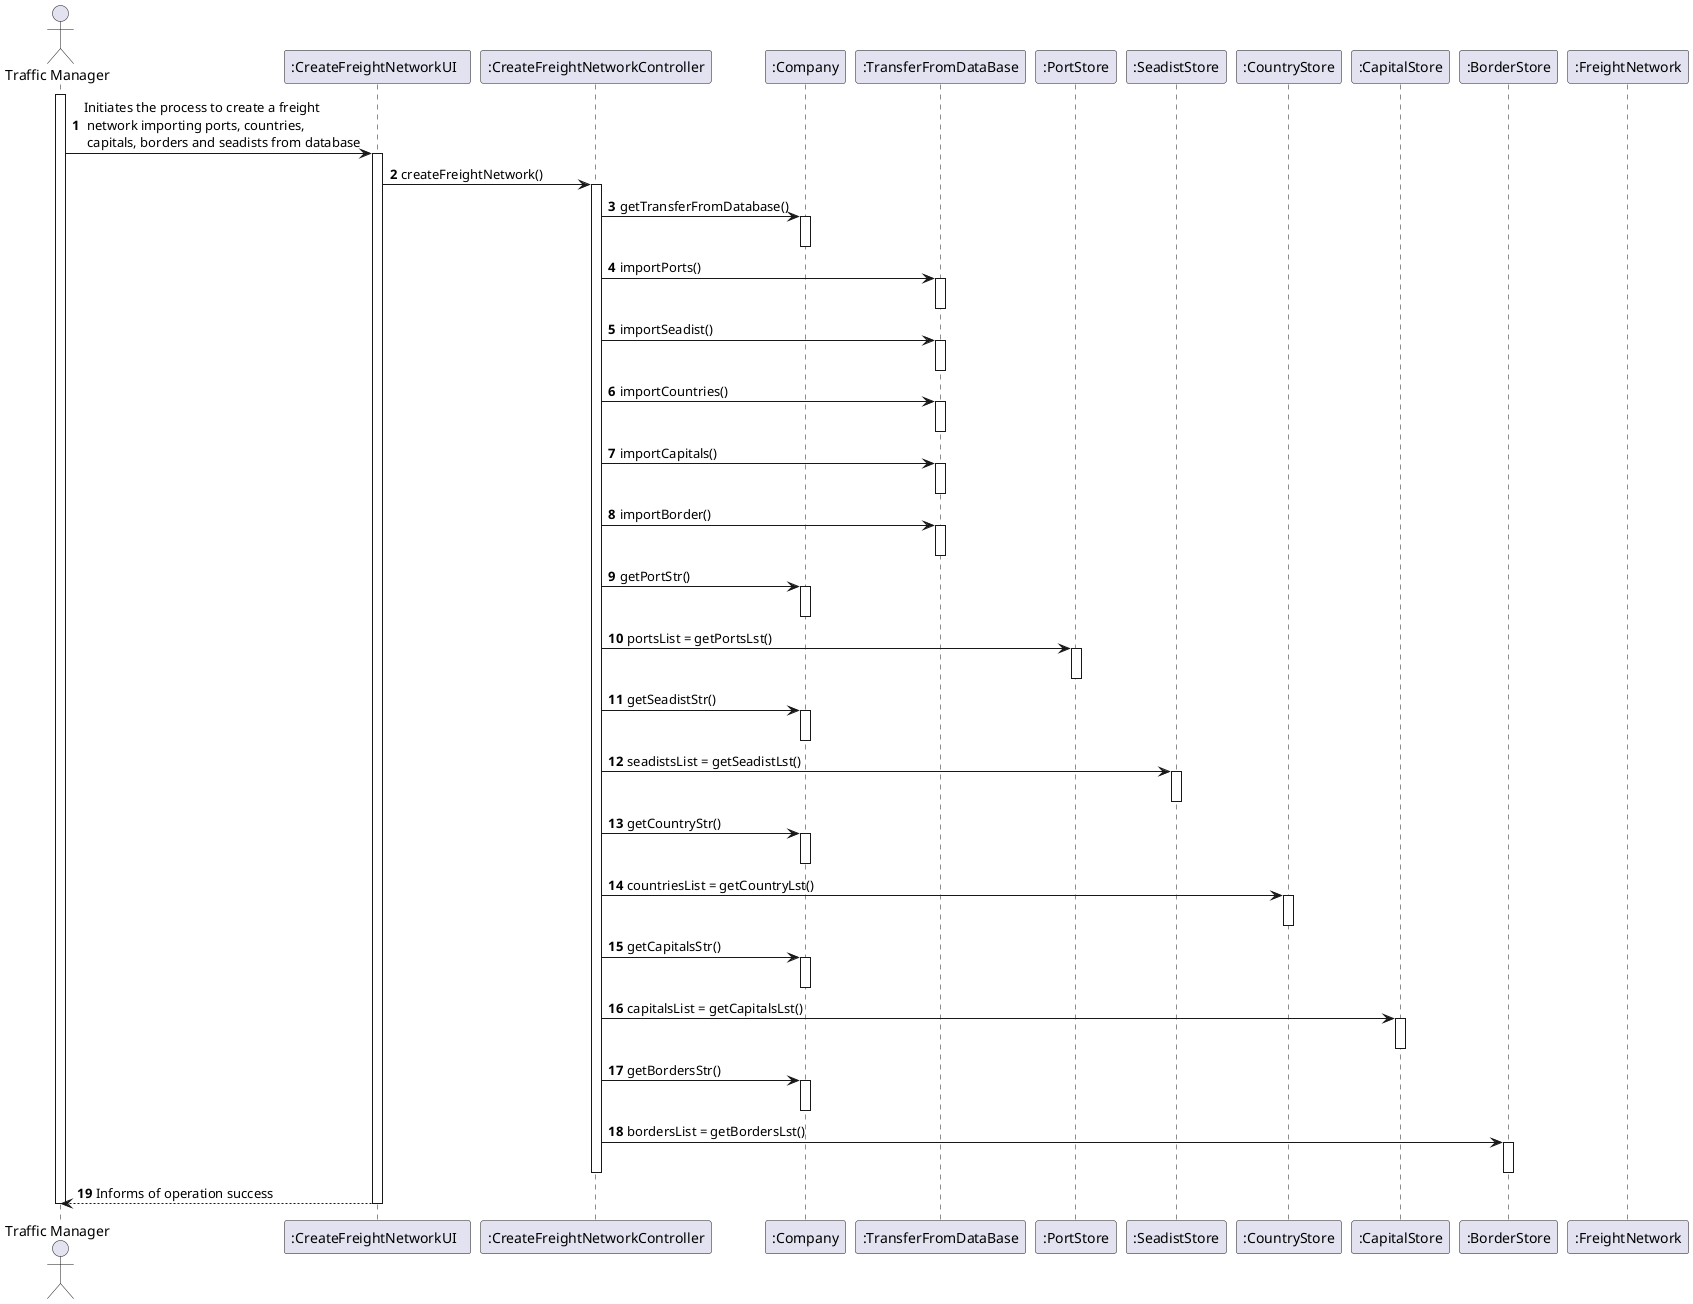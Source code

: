 @startuml
'https://plantuml.com/sequence-diagram

autonumber
actor "Traffic Manager" as TM
participant ":CreateFreightNetworkUI  " as UI
participant ":CreateFreightNetworkController" as CTRL
participant ":Company" as CMP
participant ":TransferFromDataBase" as transfer
participant ":PortStore" as pStore
participant ":SeadistStore" as sStore
participant ":CountryStore" as cStore
participant ":CapitalStore" as capitals
participant ":BorderStore" as bStore
participant ":FreightNetwork" as network


activate TM
TM -> UI: Initiates the process to create a freight \n network importing ports, countries,\n capitals, borders and seadists from database
activate UI
UI -> CTRL : createFreightNetwork()
activate CTRL
CTRL -> CMP : getTransferFromDatabase()
activate CMP
deactivate CMP
CTRL -> transfer : importPorts()
activate transfer
deactivate transfer
CTRL -> transfer : importSeadist()
activate transfer
deactivate transfer
CTRL -> transfer : importCountries()
activate transfer
deactivate transfer
CTRL -> transfer : importCapitals()
activate transfer
deactivate transfer
CTRL -> transfer : importBorder()
activate transfer
deactivate transfer
CTRL -> CMP: getPortStr()
activate CMP
deactivate CMP
CTRL-> pStore : portsList = getPortsLst()
activate pStore
deactivate pStore
CTRL -> CMP: getSeadistStr()
activate CMP
deactivate CMP
CTRL-> sStore : seadistsList = getSeadistLst()
activate sStore
deactivate sStore
CTRL -> CMP: getCountryStr()
activate CMP
deactivate CMP
CTRL-> cStore : countriesList = getCountryLst()
activate cStore
deactivate cStore
CTRL -> CMP: getCapitalsStr()
activate CMP
deactivate CMP
CTRL-> capitals : capitalsList = getCapitalsLst()
activate capitals
deactivate capitals
CTRL -> CMP: getBordersStr()
activate CMP
deactivate CMP
CTRL-> bStore : bordersList = getBordersLst()
activate bStore
deactivate bStore
deactivate CTRL

UI --> TM : Informs of operation success
deactivate UI

deactivate TM

@enduml